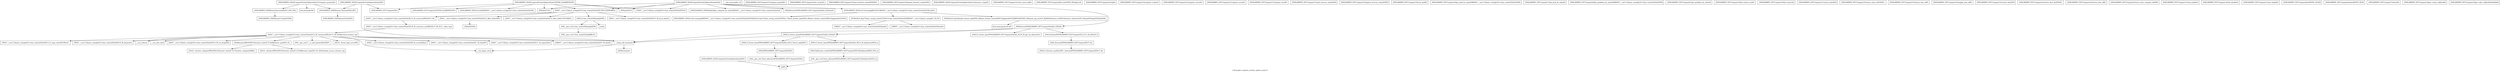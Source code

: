 digraph "Call graph: compute_erotate_sphere_atom.ll" {
	label="Call graph: compute_erotate_sphere_atom.ll";

	Node0x5605fd7bd010 [shape=record,label="{_ZN9LAMMPS_NS24ComputeErotateSphereAtomC2EPNS_6LAMMPSEiPPc}"];
	Node0x5605fd7bd010 -> Node0x5605fd78d9f0;
	Node0x5605fd7bd010 -> Node0x5605fd7bd2f0;
	Node0x5605fd7bd010 -> Node0x5605fd7bd1a0;
	Node0x5605fd7bd010 -> Node0x5605fd75de00;
	Node0x5605fd7bd010 -> Node0x5605fd75de90;
	Node0x5605fd7bd010 -> Node0x5605fd75b9d0;
	Node0x5605fd7bd010 -> Node0x5605fd75e980;
	Node0x5605fd7aa6d0 [shape=record,label="{_ZNSt7__cxx1112basic_stringIcSt11char_traitsIcESaIcEE16_M_construct_auxIPKcEEvT_S8_St12__false_type}"];
	Node0x5605fd7aa6d0 -> Node0x5605fd759850;
	Node0x5605fd78d9f0 [shape=record,label="{_ZN9LAMMPS_NS7ComputeC2EPNS_6LAMMPSEiPPc}"];
	Node0x5605fd75b9d0 [shape=record,label="{_ZN9LAMMPS_NS5Error3allERKNSt7__cxx1112basic_stringIcSt11char_traitsIcESaIcEEEiS8_}"];
	Node0x5605fd7bd2f0 [shape=record,label="{_ZNSaIcEC1Ev}"];
	Node0x5605fd7bd1a0 [shape=record,label="{_ZNSt7__cxx1112basic_stringIcSt11char_traitsIcESaIcEEC2IS3_EEPKcRKS3_}"];
	Node0x5605fd7bd1a0 -> Node0x5605fd759b70;
	Node0x5605fd7bd1a0 -> Node0x5605fd7a3430;
	Node0x5605fd7bd1a0 -> Node0x5605fd77acc0;
	Node0x5605fd7bd1a0 -> Node0x5605fd767610;
	Node0x5605fd7bd1a0 -> Node0x5605fd7699f0;
	Node0x5605fd77a940 [shape=record,label="{_ZNSt6vectorIPN9LAMMPS_NS7ComputeESaIS2_EED2Ev}"];
	Node0x5605fd77a940 -> Node0x5605fd77fa20;
	Node0x5605fd77a940 -> Node0x5605fd781670;
	Node0x5605fd77a940 -> Node0x5605fd782c80;
	Node0x5605fd77a940 -> Node0x5605fd7708a0;
	Node0x5605fd76c2a0 [shape=record,label="{__gxx_personality_v0}"];
	Node0x5605fd75e980 [shape=record,label="{_ZNSt7__cxx1112basic_stringIcSt11char_traitsIcESaIcEED1Ev}"];
	Node0x5605fd75de90 [shape=record,label="{_ZNSaIcED1Ev}"];
	Node0x5605fd75de00 [shape=record,label="{_ZN9LAMMPS_NS7ComputeD2Ev}"];
	Node0x5605fd76e2a0 [shape=record,label="{_ZN9LAMMPS_NS24ComputeErotateSphereAtomD2Ev}"];
	Node0x5605fd76e2a0 -> Node0x5605fd76f740;
	Node0x5605fd76e2a0 -> Node0x5605fd75de00;
	Node0x5605fd76e2a0 -> Node0x5605fd7708a0;
	Node0x5605fd76f740 [shape=record,label="{_ZN9LAMMPS_NS6Memory7destroyIdEEvRPT_}"];
	Node0x5605fd76f740 -> Node0x5605fd771500;
	Node0x5605fd7708a0 [shape=record,label="{__clang_call_terminate}"];
	Node0x5605fd7708a0 -> Node0x5605fd774330;
	Node0x5605fd7708a0 -> Node0x5605fd774c00;
	Node0x5605fd774330 [shape=record,label="{__cxa_begin_catch}"];
	Node0x5605fd774c00 [shape=record,label="{_ZSt9terminatev}"];
	Node0x5605fd775e40 [shape=record,label="{_ZN9LAMMPS_NS24ComputeErotateSphereAtomD0Ev}"];
	Node0x5605fd775e40 -> Node0x5605fd776e50;
	Node0x5605fd776e50 [shape=record,label="{_ZdlPv}"];
	Node0x5605fd7775a0 [shape=record,label="{_ZN9LAMMPS_NS24ComputeErotateSphereAtom4initEv}"];
	Node0x5605fd7775a0 -> Node0x5605fd7bd2f0;
	Node0x5605fd7775a0 -> Node0x5605fd7bd1a0;
	Node0x5605fd7775a0 -> Node0x5605fd778a10;
	Node0x5605fd7775a0 -> Node0x5605fd779130;
	Node0x5605fd7775a0 -> Node0x5605fd77a940;
	Node0x5605fd7775a0 -> Node0x5605fd75e980;
	Node0x5605fd7775a0 -> Node0x5605fd75de90;
	Node0x5605fd7775a0 -> Node0x5605fd77c5f0;
	Node0x5605fd778a10 [shape=record,label="{_ZNK9LAMMPS_NS6Modify20get_compute_by_styleERKNSt7__cxx1112basic_stringIcSt11char_traitsIcESaIcEEE}"];
	Node0x5605fd779130 [shape=record,label="{_ZNKSt6vectorIPN9LAMMPS_NS7ComputeESaIS2_EE4sizeEv}"];
	Node0x5605fd79e090 [shape=record,label="{_ZN9LAMMPS_NS7Compute15compute_pergridEv}"];
	Node0x5605fd771410 [shape=record,label="{_ZN9LAMMPS_NS7Compute10set_arraysEi}"];
	Node0x5605fd79f350 [shape=record,label="{_ZN9LAMMPS_NS7Compute17pack_forward_commEiPiPdiS1_}"];
	Node0x5605fd7a1c60 [shape=record,label="{_ZN9LAMMPS_NS7Compute19unpack_forward_commEiiPd}"];
	Node0x5605fd791700 [shape=record,label="{_ZN9__gnu_cxx11char_traitsIcE2eqERKcS3_}"];
	Node0x5605fd77c5f0 [shape=record,label="{_ZN9LAMMPS_NS5Error7warningIJRPcEEEvRKNSt7__cxx1112basic_stringIcSt11char_traitsIcESaIcEEEiSB_DpOT_}"];
	Node0x5605fd77c5f0 -> Node0x5605fd7843d0;
	Node0x5605fd77c5f0 -> Node0x5605fd7861d0;
	Node0x5605fd77c5f0 -> Node0x5605fd78a560;
	Node0x5605fd78f260 [shape=record,label="{_ZN9LAMMPS_NS24ComputeErotateSphereAtom15compute_peratomEv}"];
	Node0x5605fd78f260 -> Node0x5605fd76f740;
	Node0x5605fd78f260 -> Node0x5605fd78fea0;
	Node0x5605fd78f260 -> Node0x5605fd791d50;
	Node0x5605fd78fea0 [shape=record,label="{_ZN9LAMMPS_NS6Memory6createIdEEPT_RS3_iPKc}"];
	Node0x5605fd78fea0 -> Node0x5605fd793b00;
	Node0x5605fd791d50 [shape=record,label="{llvm.fmuladd.f64}"];
	Node0x5605fd7940f0 [shape=record,label="{_ZN9LAMMPS_NS24ComputeErotateSphereAtom12memory_usageEv}"];
	Node0x5605fd795120 [shape=record,label="{_ZN9LAMMPS_NS7Compute15reset_extra_dofEv}"];
	Node0x5605fd7968c0 [shape=record,label="{_ZN9LAMMPS_NS7Compute9init_listEiPNS_9NeighListE}"];
	Node0x5605fd797eb0 [shape=record,label="{_ZN9LAMMPS_NS7Compute5setupEv}"];
	Node0x5605fd798dc0 [shape=record,label="{_ZN9LAMMPS_NS7Compute14compute_scalarEv}"];
	Node0x5605fd799cc0 [shape=record,label="{_ZN9LAMMPS_NS7Compute14compute_vectorEv}"];
	Node0x5605fd79b480 [shape=record,label="{_ZN9LAMMPS_NS7Compute13compute_arrayEv}"];
	Node0x5605fd79c9d0 [shape=record,label="{_ZN9LAMMPS_NS7Compute13compute_localEv}"];
	Node0x5605fd75c4d0 [shape=record,label="{_ZNSt12_Vector_baseIPN9LAMMPS_NS7ComputeESaIS2_EE12_Vector_implD2Ev}"];
	Node0x5605fd75c4d0 -> Node0x5605fd7cb0a0;
	Node0x5605fd7cb020 [shape=record,label="{_ZNSt16allocator_traitsISaIPN9LAMMPS_NS7ComputeEEE10deallocateERS3_PS2_m}"];
	Node0x5605fd7cb020 -> Node0x5605fd7ca2e0;
	Node0x5605fd7ca2e0 [shape=record,label="{_ZN9__gnu_cxx13new_allocatorIPN9LAMMPS_NS7ComputeEE10deallocateEPS3_m}"];
	Node0x5605fd7ca2e0 -> Node0x5605fd776e50;
	Node0x5605fd7cb0a0 [shape=record,label="{_ZNSaIPN9LAMMPS_NS7ComputeEED2Ev}"];
	Node0x5605fd7cb0a0 -> Node0x5605fd7ca360;
	Node0x5605fd7ca360 [shape=record,label="{_ZN9__gnu_cxx13new_allocatorIPN9LAMMPS_NS7ComputeEED2Ev}"];
	Node0x5605fd78a560 [shape=record,label="{_ZN9LAMMPS_NS5Error8_warningERKNSt7__cxx1112basic_stringIcSt11char_traitsIcESaIcEEEiN3fmt6v9_lmp17basic_string_viewIcEENSA_17basic_format_argsINSA_20basic_format_contextINSA_8appenderEcEEEE}"];
	Node0x5605fd7843d0 [shape=record,label="{_ZN3fmt6v9_lmp17basic_string_viewIcEC2ISt11char_traitsIcESaIcEEERKNSt7__cxx1112basic_stringIcT_T0_EE}"];
	Node0x5605fd7843d0 -> Node0x5605fd7ca3e0;
	Node0x5605fd7843d0 -> Node0x5605fd7ca460;
	Node0x5605fd7861d0 [shape=record,label="{_ZN3fmt6v9_lmp16make_format_argsINS0_20basic_format_contextINS0_8appenderEcEEJRPcEEENS0_16format_arg_storeIT_JDpNSt9remove_cvINSt16remove_referenceIT0_E4typeEE4typeEEEEDpOSB_}"];
	Node0x5605fd7861d0 -> Node0x5605fd7ca4e0;
	Node0x5605fd7a2260 [shape=record,label="{_ZN9LAMMPS_NS7Compute17pack_reverse_commEiiPd}"];
	Node0x5605fd7a40e0 [shape=record,label="{_ZN9LAMMPS_NS7Compute19unpack_reverse_commEiPiPd}"];
	Node0x5605fd7a6e00 [shape=record,label="{_ZN9LAMMPS_NS7Compute10reset_gridEv}"];
	Node0x5605fd7a7cf0 [shape=record,label="{_ZN9LAMMPS_NS7Compute16get_grid_by_nameERKNSt7__cxx1112basic_stringIcSt11char_traitsIcESaIcEEERi}"];
	Node0x5605fd7a4b90 [shape=record,label="{_ZN9LAMMPS_NS7Compute17get_grid_by_indexEi}"];
	Node0x5605fd7a9af0 [shape=record,label="{_ZN9LAMMPS_NS7Compute20get_griddata_by_nameEiRKNSt7__cxx1112basic_stringIcSt11char_traitsIcESaIcEEERi}"];
	Node0x5605fd7ab3a0 [shape=record,label="{_ZN9LAMMPS_NS7Compute21get_griddata_by_indexEi}"];
	Node0x5605fd7acf20 [shape=record,label="{_ZN9LAMMPS_NS7Compute14dof_remove_preEv}"];
	Node0x5605fd791bf0 [shape=record,label="{_ZN9LAMMPS_NS7Compute10dof_removeEi}"];
	Node0x5605fd7af320 [shape=record,label="{_ZN9LAMMPS_NS7Compute11remove_biasEiPd}"];
	Node0x5605fd7af700 [shape=record,label="{_ZN9LAMMPS_NS7Compute15remove_bias_thrEiPdS1_}"];
	Node0x5605fd7afca0 [shape=record,label="{_ZN9LAMMPS_NS7Compute15remove_bias_allEv}"];
	Node0x5605fd7599b0 [shape=record,label="{_ZN9LAMMPS_NS7Compute16reapply_bias_allEv}"];
	Node0x5605fd759430 [shape=record,label="{_ZN9LAMMPS_NS7Compute12restore_biasEiPd}"];
	Node0x5605fd763ec0 [shape=record,label="{_ZN9LAMMPS_NS7Compute16restore_bias_thrEiPdS1_}"];
	Node0x5605fd7936c0 [shape=record,label="{_ZN9LAMMPS_NS7Compute16restore_bias_allEv}"];
	Node0x5605fd795490 [shape=record,label="{_ZN9LAMMPS_NS7Compute23reset_extra_compute_fixEPKc}"];
	Node0x5605fd799320 [shape=record,label="{_ZN9LAMMPS_NS7Compute11lock_enableEv}"];
	Node0x5605fd79afa0 [shape=record,label="{_ZN9LAMMPS_NS7Compute12lock_disableEv}"];
	Node0x5605fd79cb10 [shape=record,label="{_ZN9LAMMPS_NS7Compute11lock_lengthEv}"];
	Node0x5605fd79d350 [shape=record,label="{_ZN9LAMMPS_NS7Compute4lockEPNS_3FixEll}"];
	Node0x5605fd7a0780 [shape=record,label="{_ZN9LAMMPS_NS7Compute6unlockEPNS_3FixE}"];
	Node0x5605fd7a72e0 [shape=record,label="{_ZN9LAMMPS_NS7Compute7refreshEv}"];
	Node0x5605fd7a8990 [shape=record,label="{_ZN9LAMMPS_NS7Compute19pair_setup_callbackEii}"];
	Node0x5605fd759b70 [shape=record,label="{_ZNSt7__cxx1112basic_stringIcSt11char_traitsIcESaIcEE13_M_local_dataEv}"];
	Node0x5605fd7a3430 [shape=record,label="{_ZNSt7__cxx1112basic_stringIcSt11char_traitsIcESaIcEE12_Alloc_hiderC1EPcRKS3_}"];
	Node0x5605fd7a9840 [shape=record,label="{_ZN9LAMMPS_NS7Compute19pair_tally_callbackEiiiidddddd}"];
	Node0x5605fd767610 [shape=record,label="{_ZNSt7__cxx1112basic_stringIcSt11char_traitsIcESaIcEE12_M_constructIPKcEEvT_S8_}"];
	Node0x5605fd767610 -> Node0x5605fd7aa6d0;
	Node0x5605fd77acc0 [shape=record,label="{_ZNSt11char_traitsIcE6lengthEPKc}"];
	Node0x5605fd77acc0 -> Node0x5605fd780bf0;
	Node0x5605fd77acc0 -> Node0x5605fd7ad7c0;
	Node0x5605fd7699f0 [shape=record,label="{_ZNSt7__cxx1112basic_stringIcSt11char_traitsIcESaIcEE12_Alloc_hiderD2Ev}"];
	Node0x5605fd7699f0 -> Node0x5605fd775140;
	Node0x5605fd759850 [shape=record,label="{_ZNSt7__cxx1112basic_stringIcSt11char_traitsIcESaIcEE12_M_constructIPKcEEvT_S8_St20forward_iterator_tag}"];
	Node0x5605fd759850 -> Node0x5605fd777740;
	Node0x5605fd759850 -> Node0x5605fd777990;
	Node0x5605fd759850 -> Node0x5605fd77ea30;
	Node0x5605fd759850 -> Node0x5605fd7c9ea0;
	Node0x5605fd759850 -> Node0x5605fd7c9f20;
	Node0x5605fd759850 -> Node0x5605fd7c9fa0;
	Node0x5605fd759850 -> Node0x5605fd7ca020;
	Node0x5605fd759850 -> Node0x5605fd7ca0a0;
	Node0x5605fd759850 -> Node0x5605fd774330;
	Node0x5605fd759850 -> Node0x5605fd7ca120;
	Node0x5605fd759850 -> Node0x5605fd7ca1a0;
	Node0x5605fd759850 -> Node0x5605fd7ca220;
	Node0x5605fd759850 -> Node0x5605fd77c660;
	Node0x5605fd759850 -> Node0x5605fd7708a0;
	Node0x5605fd777740 [shape=record,label="{_ZN9__gnu_cxx17__is_null_pointerIKcEEbPT_}"];
	Node0x5605fd777990 [shape=record,label="{_ZSt19__throw_logic_errorPKc}"];
	Node0x5605fd77ea30 [shape=record,label="{_ZSt8distanceIPKcENSt15iterator_traitsIT_E15difference_typeES3_S3_}"];
	Node0x5605fd77ea30 -> Node0x5605fd790560;
	Node0x5605fd77ea30 -> Node0x5605fd790e40;
	Node0x5605fd7c9f20 [shape=record,label="{_ZNSt7__cxx1112basic_stringIcSt11char_traitsIcESaIcEE7_M_dataEPc}"];
	Node0x5605fd7c9ea0 [shape=record,label="{_ZNSt7__cxx1112basic_stringIcSt11char_traitsIcESaIcEE9_M_createERmm}"];
	Node0x5605fd7c9fa0 [shape=record,label="{_ZNSt7__cxx1112basic_stringIcSt11char_traitsIcESaIcEE11_M_capacityEm}"];
	Node0x5605fd7ca0a0 [shape=record,label="{_ZNSt7__cxx1112basic_stringIcSt11char_traitsIcESaIcEE13_S_copy_charsEPcPKcS7_}"];
	Node0x5605fd7ca020 [shape=record,label="{_ZNKSt7__cxx1112basic_stringIcSt11char_traitsIcESaIcEE7_M_dataEv}"];
	Node0x5605fd7ca120 [shape=record,label="{_ZNSt7__cxx1112basic_stringIcSt11char_traitsIcESaIcEE10_M_disposeEv}"];
	Node0x5605fd7ca1a0 [shape=record,label="{__cxa_rethrow}"];
	Node0x5605fd7ca220 [shape=record,label="{__cxa_end_catch}"];
	Node0x5605fd77c660 [shape=record,label="{_ZNSt7__cxx1112basic_stringIcSt11char_traitsIcESaIcEE13_M_set_lengthEm}"];
	Node0x5605fd790e40 [shape=record,label="{_ZSt10__distanceIPKcENSt15iterator_traitsIT_E15difference_typeES3_S3_St26random_access_iterator_tag}"];
	Node0x5605fd790560 [shape=record,label="{_ZSt19__iterator_categoryIPKcENSt15iterator_traitsIT_E17iterator_categoryERKS3_}"];
	Node0x5605fd780bf0 [shape=record,label="{_ZN9__gnu_cxx11char_traitsIcE6lengthEPKc}"];
	Node0x5605fd780bf0 -> Node0x5605fd791700;
	Node0x5605fd7ad7c0 [shape=record,label="{strlen}"];
	Node0x5605fd775140 [shape=record,label="{_ZNSaIcED2Ev}"];
	Node0x5605fd771500 [shape=record,label="{_ZN9LAMMPS_NS6Memory5sfreeEPv}"];
	Node0x5605fd781670 [shape=record,label="{_ZSt8_DestroyIPPN9LAMMPS_NS7ComputeES2_EvT_S4_RSaIT0_E}"];
	Node0x5605fd781670 -> Node0x5605fd715330;
	Node0x5605fd77fa20 [shape=record,label="{_ZNSt12_Vector_baseIPN9LAMMPS_NS7ComputeESaIS2_EE19_M_get_Tp_allocatorEv}"];
	Node0x5605fd782c80 [shape=record,label="{_ZNSt12_Vector_baseIPN9LAMMPS_NS7ComputeESaIS2_EED2Ev}"];
	Node0x5605fd782c80 -> Node0x5605fd75bf80;
	Node0x5605fd782c80 -> Node0x5605fd75c4d0;
	Node0x5605fd782c80 -> Node0x5605fd7708a0;
	Node0x5605fd715330 [shape=record,label="{_ZSt8_DestroyIPPN9LAMMPS_NS7ComputeEEvT_S4_}"];
	Node0x5605fd715330 -> Node0x5605fd75d690;
	Node0x5605fd75d690 [shape=record,label="{_ZNSt12_Destroy_auxILb1EE9__destroyIPPN9LAMMPS_NS7ComputeEEEvT_S6_}"];
	Node0x5605fd75bf80 [shape=record,label="{_ZNSt12_Vector_baseIPN9LAMMPS_NS7ComputeESaIS2_EE13_M_deallocateEPS2_m}"];
	Node0x5605fd75bf80 -> Node0x5605fd7cb020;
	Node0x5605fd7ca3e0 [shape=record,label="{_ZNKSt7__cxx1112basic_stringIcSt11char_traitsIcESaIcEE4dataEv}"];
	Node0x5605fd7ca460 [shape=record,label="{_ZNKSt7__cxx1112basic_stringIcSt11char_traitsIcESaIcEE4sizeEv}"];
	Node0x5605fd7ca4e0 [shape=record,label="{llvm.memcpy.p0.p0.i64}"];
	Node0x5605fd793b00 [shape=record,label="{_ZN9LAMMPS_NS6Memory7smallocElPKc}"];
}

